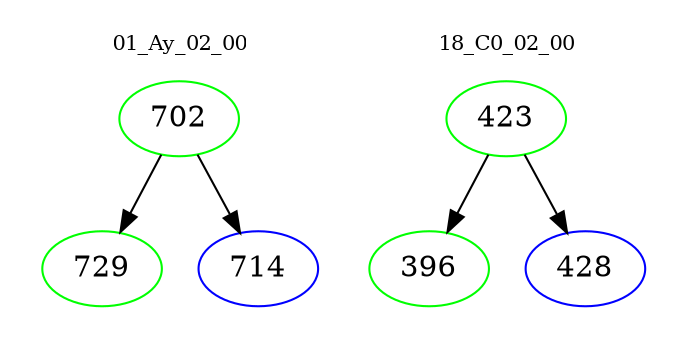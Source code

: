 digraph{
subgraph cluster_0 {
color = white
label = "01_Ay_02_00";
fontsize=10;
T0_702 [label="702", color="green"]
T0_702 -> T0_729 [color="black"]
T0_729 [label="729", color="green"]
T0_702 -> T0_714 [color="black"]
T0_714 [label="714", color="blue"]
}
subgraph cluster_1 {
color = white
label = "18_C0_02_00";
fontsize=10;
T1_423 [label="423", color="green"]
T1_423 -> T1_396 [color="black"]
T1_396 [label="396", color="green"]
T1_423 -> T1_428 [color="black"]
T1_428 [label="428", color="blue"]
}
}
